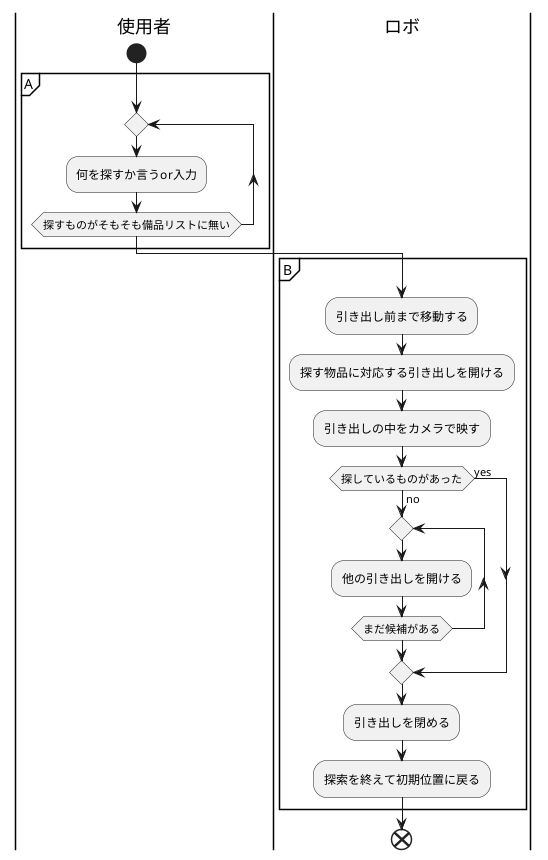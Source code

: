 @startuml

|使用者|


start


partition A {

  repeat
    :何を探すか言うor入力;
  repeat while (探すものがそもそも備品リストに無い)

}


|ロボ|

partition B {

  :引き出し前まで移動する;

    :探す物品に対応する引き出しを開ける;
    :引き出しの中をカメラで映す;

    if (探しているものがあった) then (yes)
    
        
    else (no) 
    
        repeat
            :他の引き出しを開ける;
        repeat while (まだ候補がある)
    
    endif
    :引き出しを閉める;
    :探索を終えて初期位置に戻る;
}

end

@enduml